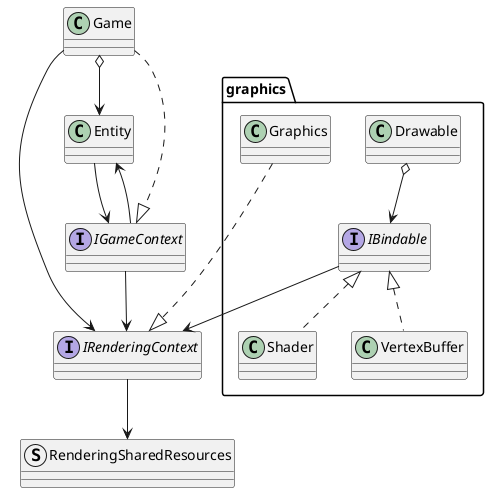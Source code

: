 ﻿@startuml
'https://plantuml.com/class-diagram

class Game

interface IRenderingContext
Game --> IRenderingContext

package graphics
{
class Graphics

Graphics ..|> IRenderingContext

interface IBindable
IBindable --> IRenderingContext

class Drawable
Drawable o--> IBindable

class Shader
Shader .up.|> IBindable

class VertexBuffer
VertexBuffer .up.|> IBindable
}

class Entity
Game o--> Entity

struct RenderingSharedResources
IRenderingContext --> RenderingSharedResources

interface IGameContext
Game ..|> IGameContext
IGameContext --> IRenderingContext
Entity --> IGameContext
IGameContext --> Entity


@enduml
